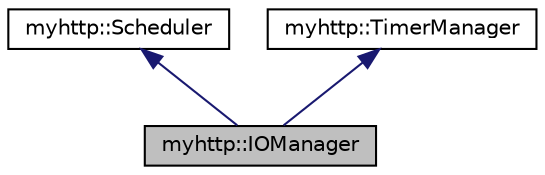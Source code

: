 digraph "myhttp::IOManager"
{
 // LATEX_PDF_SIZE
  edge [fontname="Helvetica",fontsize="10",labelfontname="Helvetica",labelfontsize="10"];
  node [fontname="Helvetica",fontsize="10",shape=record];
  Node1 [label="myhttp::IOManager",height=0.2,width=0.4,color="black", fillcolor="grey75", style="filled", fontcolor="black",tooltip="基于Epoll的IO协程调度器"];
  Node2 -> Node1 [dir="back",color="midnightblue",fontsize="10",style="solid",fontname="Helvetica"];
  Node2 [label="myhttp::Scheduler",height=0.2,width=0.4,color="black", fillcolor="white", style="filled",URL="$classmyhttp_1_1Scheduler.html",tooltip="协程调度器"];
  Node3 -> Node1 [dir="back",color="midnightblue",fontsize="10",style="solid",fontname="Helvetica"];
  Node3 [label="myhttp::TimerManager",height=0.2,width=0.4,color="black", fillcolor="white", style="filled",URL="$classmyhttp_1_1TimerManager.html",tooltip="定时器管理器"];
}
